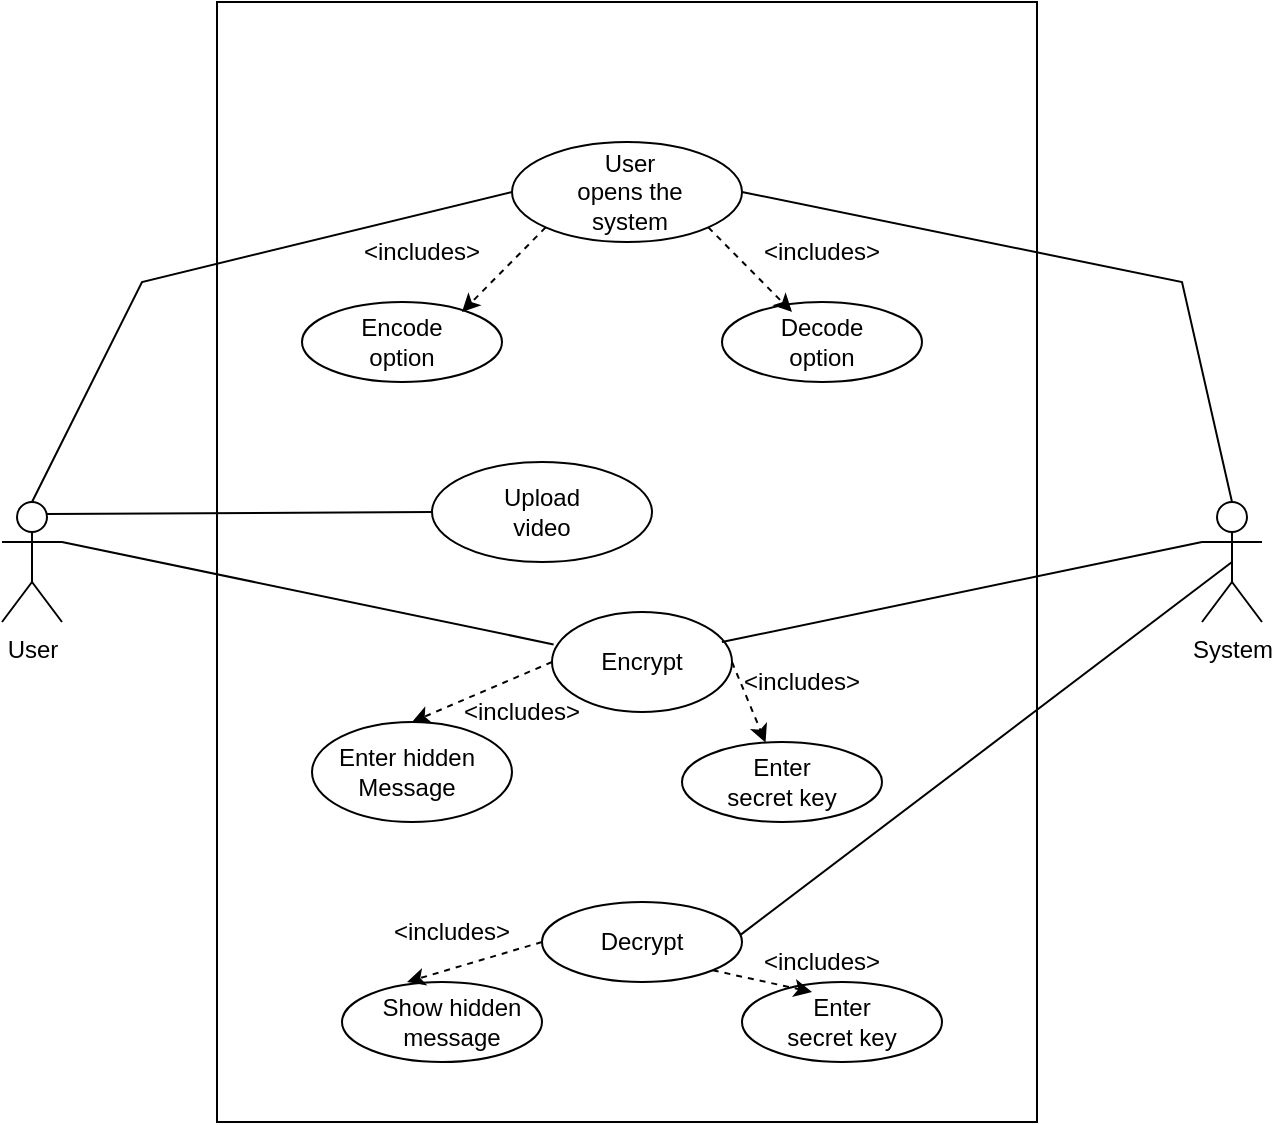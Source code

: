 <mxfile version="22.0.0" type="device">
  <diagram name="Page-1" id="ur0tPwioX4A2eC6EFf4B">
    <mxGraphModel dx="825" dy="1647" grid="1" gridSize="10" guides="1" tooltips="1" connect="1" arrows="1" fold="1" page="1" pageScale="1" pageWidth="827" pageHeight="1169" math="0" shadow="0">
      <root>
        <mxCell id="0" />
        <mxCell id="1" parent="0" />
        <mxCell id="MGPueRf3ozCcIb6gsdJU-1" value="" style="rounded=0;whiteSpace=wrap;html=1;" vertex="1" parent="1">
          <mxGeometry x="207.5" y="-20" width="410" height="560" as="geometry" />
        </mxCell>
        <mxCell id="MGPueRf3ozCcIb6gsdJU-2" value="User&lt;br&gt;&lt;br&gt;" style="shape=umlActor;verticalLabelPosition=bottom;verticalAlign=top;html=1;outlineConnect=0;" vertex="1" parent="1">
          <mxGeometry x="100" y="230" width="30" height="60" as="geometry" />
        </mxCell>
        <mxCell id="MGPueRf3ozCcIb6gsdJU-3" value="System" style="shape=umlActor;verticalLabelPosition=bottom;verticalAlign=top;html=1;outlineConnect=0;" vertex="1" parent="1">
          <mxGeometry x="700" y="230" width="30" height="60" as="geometry" />
        </mxCell>
        <mxCell id="MGPueRf3ozCcIb6gsdJU-4" value="" style="ellipse;whiteSpace=wrap;html=1;" vertex="1" parent="1">
          <mxGeometry x="355" y="50" width="115" height="50" as="geometry" />
        </mxCell>
        <mxCell id="MGPueRf3ozCcIb6gsdJU-5" value="User opens the system" style="text;html=1;strokeColor=none;fillColor=none;align=center;verticalAlign=middle;whiteSpace=wrap;rounded=0;" vertex="1" parent="1">
          <mxGeometry x="384" y="60" width="60" height="30" as="geometry" />
        </mxCell>
        <mxCell id="MGPueRf3ozCcIb6gsdJU-6" value="" style="ellipse;whiteSpace=wrap;html=1;" vertex="1" parent="1">
          <mxGeometry x="250" y="130" width="100" height="40" as="geometry" />
        </mxCell>
        <mxCell id="MGPueRf3ozCcIb6gsdJU-8" value="" style="ellipse;whiteSpace=wrap;html=1;" vertex="1" parent="1">
          <mxGeometry x="460" y="130" width="100" height="40" as="geometry" />
        </mxCell>
        <mxCell id="MGPueRf3ozCcIb6gsdJU-9" value="Encode option" style="text;html=1;strokeColor=none;fillColor=none;align=center;verticalAlign=middle;whiteSpace=wrap;rounded=0;" vertex="1" parent="1">
          <mxGeometry x="270" y="135" width="60" height="30" as="geometry" />
        </mxCell>
        <mxCell id="MGPueRf3ozCcIb6gsdJU-11" value="Decode option" style="text;html=1;strokeColor=none;fillColor=none;align=center;verticalAlign=middle;whiteSpace=wrap;rounded=0;" vertex="1" parent="1">
          <mxGeometry x="480" y="135" width="60" height="30" as="geometry" />
        </mxCell>
        <mxCell id="MGPueRf3ozCcIb6gsdJU-12" value="" style="endArrow=classic;html=1;rounded=0;exitX=0;exitY=1;exitDx=0;exitDy=0;entryX=1;entryY=0;entryDx=0;entryDy=0;dashed=1;" edge="1" parent="1" source="MGPueRf3ozCcIb6gsdJU-4" target="MGPueRf3ozCcIb6gsdJU-9">
          <mxGeometry width="50" height="50" relative="1" as="geometry">
            <mxPoint x="480" y="290" as="sourcePoint" />
            <mxPoint x="530" y="240" as="targetPoint" />
          </mxGeometry>
        </mxCell>
        <mxCell id="MGPueRf3ozCcIb6gsdJU-13" value="" style="endArrow=classic;html=1;rounded=0;exitX=1;exitY=1;exitDx=0;exitDy=0;entryX=0.25;entryY=0;entryDx=0;entryDy=0;dashed=1;" edge="1" parent="1" source="MGPueRf3ozCcIb6gsdJU-4" target="MGPueRf3ozCcIb6gsdJU-11">
          <mxGeometry width="50" height="50" relative="1" as="geometry">
            <mxPoint x="381" y="102" as="sourcePoint" />
            <mxPoint x="340" y="145" as="targetPoint" />
          </mxGeometry>
        </mxCell>
        <mxCell id="MGPueRf3ozCcIb6gsdJU-16" value="&amp;lt;includes&amp;gt;" style="text;html=1;strokeColor=none;fillColor=none;align=center;verticalAlign=middle;whiteSpace=wrap;rounded=0;" vertex="1" parent="1">
          <mxGeometry x="480" y="90" width="60" height="30" as="geometry" />
        </mxCell>
        <mxCell id="MGPueRf3ozCcIb6gsdJU-17" value="" style="ellipse;whiteSpace=wrap;html=1;" vertex="1" parent="1">
          <mxGeometry x="315" y="210" width="110" height="50" as="geometry" />
        </mxCell>
        <mxCell id="MGPueRf3ozCcIb6gsdJU-18" value="Upload video" style="text;html=1;strokeColor=none;fillColor=none;align=center;verticalAlign=middle;whiteSpace=wrap;rounded=0;" vertex="1" parent="1">
          <mxGeometry x="340" y="220" width="60" height="30" as="geometry" />
        </mxCell>
        <mxCell id="MGPueRf3ozCcIb6gsdJU-20" value="" style="endArrow=none;html=1;rounded=0;entryX=0;entryY=0.5;entryDx=0;entryDy=0;exitX=0.5;exitY=0;exitDx=0;exitDy=0;exitPerimeter=0;" edge="1" parent="1" source="MGPueRf3ozCcIb6gsdJU-2" target="MGPueRf3ozCcIb6gsdJU-4">
          <mxGeometry width="50" height="50" relative="1" as="geometry">
            <mxPoint x="350" y="260" as="sourcePoint" />
            <mxPoint x="400" y="210" as="targetPoint" />
            <Array as="points">
              <mxPoint x="170" y="120" />
            </Array>
          </mxGeometry>
        </mxCell>
        <mxCell id="MGPueRf3ozCcIb6gsdJU-21" value="" style="endArrow=none;html=1;rounded=0;entryX=1;entryY=0.5;entryDx=0;entryDy=0;exitX=0.5;exitY=0;exitDx=0;exitDy=0;exitPerimeter=0;" edge="1" parent="1" source="MGPueRf3ozCcIb6gsdJU-3" target="MGPueRf3ozCcIb6gsdJU-4">
          <mxGeometry width="50" height="50" relative="1" as="geometry">
            <mxPoint x="125" y="240" as="sourcePoint" />
            <mxPoint x="365" y="85" as="targetPoint" />
            <Array as="points">
              <mxPoint x="690" y="120" />
            </Array>
          </mxGeometry>
        </mxCell>
        <mxCell id="MGPueRf3ozCcIb6gsdJU-22" value="" style="endArrow=none;html=1;rounded=0;entryX=0.75;entryY=0.1;entryDx=0;entryDy=0;entryPerimeter=0;exitX=0;exitY=0.5;exitDx=0;exitDy=0;" edge="1" parent="1" source="MGPueRf3ozCcIb6gsdJU-17" target="MGPueRf3ozCcIb6gsdJU-2">
          <mxGeometry width="50" height="50" relative="1" as="geometry">
            <mxPoint x="380" y="230" as="sourcePoint" />
            <mxPoint x="430" y="180" as="targetPoint" />
          </mxGeometry>
        </mxCell>
        <mxCell id="MGPueRf3ozCcIb6gsdJU-23" value="" style="ellipse;whiteSpace=wrap;html=1;" vertex="1" parent="1">
          <mxGeometry x="255" y="340" width="100" height="50" as="geometry" />
        </mxCell>
        <mxCell id="MGPueRf3ozCcIb6gsdJU-24" value="Enter hidden Message" style="text;html=1;strokeColor=none;fillColor=none;align=center;verticalAlign=middle;whiteSpace=wrap;rounded=0;" vertex="1" parent="1">
          <mxGeometry x="250" y="350" width="105" height="30" as="geometry" />
        </mxCell>
        <mxCell id="MGPueRf3ozCcIb6gsdJU-25" value="" style="ellipse;whiteSpace=wrap;html=1;" vertex="1" parent="1">
          <mxGeometry x="375" y="285" width="90" height="50" as="geometry" />
        </mxCell>
        <mxCell id="MGPueRf3ozCcIb6gsdJU-27" value="Encrypt" style="text;html=1;strokeColor=none;fillColor=none;align=center;verticalAlign=middle;whiteSpace=wrap;rounded=0;" vertex="1" parent="1">
          <mxGeometry x="390" y="295" width="60" height="30" as="geometry" />
        </mxCell>
        <mxCell id="MGPueRf3ozCcIb6gsdJU-29" value="" style="endArrow=classic;html=1;rounded=0;exitX=0;exitY=0.5;exitDx=0;exitDy=0;entryX=0.5;entryY=0;entryDx=0;entryDy=0;dashed=1;" edge="1" parent="1" source="MGPueRf3ozCcIb6gsdJU-25" target="MGPueRf3ozCcIb6gsdJU-23">
          <mxGeometry width="50" height="50" relative="1" as="geometry">
            <mxPoint x="382" y="103" as="sourcePoint" />
            <mxPoint x="340" y="145" as="targetPoint" />
          </mxGeometry>
        </mxCell>
        <mxCell id="MGPueRf3ozCcIb6gsdJU-30" value="&amp;lt;includes&amp;gt;" style="text;html=1;strokeColor=none;fillColor=none;align=center;verticalAlign=middle;whiteSpace=wrap;rounded=0;" vertex="1" parent="1">
          <mxGeometry x="280" y="90" width="60" height="30" as="geometry" />
        </mxCell>
        <mxCell id="MGPueRf3ozCcIb6gsdJU-31" value="&amp;lt;includes&amp;gt;" style="text;html=1;strokeColor=none;fillColor=none;align=center;verticalAlign=middle;whiteSpace=wrap;rounded=0;" vertex="1" parent="1">
          <mxGeometry x="330" y="320" width="60" height="30" as="geometry" />
        </mxCell>
        <mxCell id="MGPueRf3ozCcIb6gsdJU-32" value="" style="endArrow=none;html=1;rounded=0;exitX=0.009;exitY=0.324;exitDx=0;exitDy=0;exitPerimeter=0;entryX=1;entryY=0.333;entryDx=0;entryDy=0;entryPerimeter=0;" edge="1" parent="1" source="MGPueRf3ozCcIb6gsdJU-25" target="MGPueRf3ozCcIb6gsdJU-2">
          <mxGeometry width="50" height="50" relative="1" as="geometry">
            <mxPoint x="380" y="310" as="sourcePoint" />
            <mxPoint x="430" y="260" as="targetPoint" />
          </mxGeometry>
        </mxCell>
        <mxCell id="MGPueRf3ozCcIb6gsdJU-33" value="" style="endArrow=none;html=1;rounded=0;entryX=0;entryY=0.333;entryDx=0;entryDy=0;entryPerimeter=0;exitX=0.944;exitY=0.3;exitDx=0;exitDy=0;exitPerimeter=0;" edge="1" parent="1" source="MGPueRf3ozCcIb6gsdJU-25" target="MGPueRf3ozCcIb6gsdJU-3">
          <mxGeometry width="50" height="50" relative="1" as="geometry">
            <mxPoint x="380" y="310" as="sourcePoint" />
            <mxPoint x="430" y="260" as="targetPoint" />
          </mxGeometry>
        </mxCell>
        <mxCell id="MGPueRf3ozCcIb6gsdJU-34" value="" style="ellipse;whiteSpace=wrap;html=1;" vertex="1" parent="1">
          <mxGeometry x="370" y="430" width="100" height="40" as="geometry" />
        </mxCell>
        <mxCell id="MGPueRf3ozCcIb6gsdJU-35" value="Decrypt" style="text;html=1;strokeColor=none;fillColor=none;align=center;verticalAlign=middle;whiteSpace=wrap;rounded=0;" vertex="1" parent="1">
          <mxGeometry x="390" y="435" width="60" height="30" as="geometry" />
        </mxCell>
        <mxCell id="MGPueRf3ozCcIb6gsdJU-36" value="" style="endArrow=none;html=1;rounded=0;entryX=0.994;entryY=0.408;entryDx=0;entryDy=0;entryPerimeter=0;exitX=0.5;exitY=0.5;exitDx=0;exitDy=0;exitPerimeter=0;" edge="1" parent="1" source="MGPueRf3ozCcIb6gsdJU-3" target="MGPueRf3ozCcIb6gsdJU-34">
          <mxGeometry width="50" height="50" relative="1" as="geometry">
            <mxPoint x="370" y="440" as="sourcePoint" />
            <mxPoint x="420" y="390" as="targetPoint" />
          </mxGeometry>
        </mxCell>
        <mxCell id="MGPueRf3ozCcIb6gsdJU-37" value="" style="ellipse;whiteSpace=wrap;html=1;" vertex="1" parent="1">
          <mxGeometry x="440" y="350" width="100" height="40" as="geometry" />
        </mxCell>
        <mxCell id="MGPueRf3ozCcIb6gsdJU-38" value="Enter secret key" style="text;html=1;strokeColor=none;fillColor=none;align=center;verticalAlign=middle;whiteSpace=wrap;rounded=0;" vertex="1" parent="1">
          <mxGeometry x="460" y="355" width="60" height="30" as="geometry" />
        </mxCell>
        <mxCell id="MGPueRf3ozCcIb6gsdJU-40" value="" style="endArrow=classic;html=1;rounded=0;exitX=1;exitY=0.5;exitDx=0;exitDy=0;dashed=1;" edge="1" parent="1" source="MGPueRf3ozCcIb6gsdJU-25" target="MGPueRf3ozCcIb6gsdJU-37">
          <mxGeometry width="50" height="50" relative="1" as="geometry">
            <mxPoint x="382" y="103" as="sourcePoint" />
            <mxPoint x="340" y="145" as="targetPoint" />
          </mxGeometry>
        </mxCell>
        <mxCell id="MGPueRf3ozCcIb6gsdJU-41" value="&amp;lt;includes&amp;gt;" style="text;html=1;strokeColor=none;fillColor=none;align=center;verticalAlign=middle;whiteSpace=wrap;rounded=0;" vertex="1" parent="1">
          <mxGeometry x="470" y="305" width="60" height="30" as="geometry" />
        </mxCell>
        <mxCell id="MGPueRf3ozCcIb6gsdJU-42" value="" style="ellipse;whiteSpace=wrap;html=1;" vertex="1" parent="1">
          <mxGeometry x="270" y="470" width="100" height="40" as="geometry" />
        </mxCell>
        <mxCell id="MGPueRf3ozCcIb6gsdJU-43" value="" style="ellipse;whiteSpace=wrap;html=1;" vertex="1" parent="1">
          <mxGeometry x="470" y="470" width="100" height="40" as="geometry" />
        </mxCell>
        <mxCell id="MGPueRf3ozCcIb6gsdJU-44" value="Show hidden message" style="text;html=1;strokeColor=none;fillColor=none;align=center;verticalAlign=middle;whiteSpace=wrap;rounded=0;" vertex="1" parent="1">
          <mxGeometry x="280" y="470" width="90" height="40" as="geometry" />
        </mxCell>
        <mxCell id="MGPueRf3ozCcIb6gsdJU-45" value="Enter secret key" style="text;html=1;strokeColor=none;fillColor=none;align=center;verticalAlign=middle;whiteSpace=wrap;rounded=0;" vertex="1" parent="1">
          <mxGeometry x="490" y="475" width="60" height="30" as="geometry" />
        </mxCell>
        <mxCell id="MGPueRf3ozCcIb6gsdJU-47" value="" style="endArrow=classic;html=1;rounded=0;exitX=0;exitY=0.5;exitDx=0;exitDy=0;entryX=0.25;entryY=0;entryDx=0;entryDy=0;dashed=1;" edge="1" parent="1" source="MGPueRf3ozCcIb6gsdJU-34" target="MGPueRf3ozCcIb6gsdJU-44">
          <mxGeometry width="50" height="50" relative="1" as="geometry">
            <mxPoint x="382" y="103" as="sourcePoint" />
            <mxPoint x="340" y="145" as="targetPoint" />
          </mxGeometry>
        </mxCell>
        <mxCell id="MGPueRf3ozCcIb6gsdJU-48" value="" style="endArrow=classic;html=1;rounded=0;exitX=1;exitY=1;exitDx=0;exitDy=0;entryX=0.25;entryY=0;entryDx=0;entryDy=0;dashed=1;" edge="1" parent="1" source="MGPueRf3ozCcIb6gsdJU-34" target="MGPueRf3ozCcIb6gsdJU-45">
          <mxGeometry width="50" height="50" relative="1" as="geometry">
            <mxPoint x="392" y="113" as="sourcePoint" />
            <mxPoint x="350" y="155" as="targetPoint" />
          </mxGeometry>
        </mxCell>
        <mxCell id="MGPueRf3ozCcIb6gsdJU-49" value="&amp;lt;includes&amp;gt;" style="text;html=1;strokeColor=none;fillColor=none;align=center;verticalAlign=middle;whiteSpace=wrap;rounded=0;" vertex="1" parent="1">
          <mxGeometry x="295" y="430" width="60" height="30" as="geometry" />
        </mxCell>
        <mxCell id="MGPueRf3ozCcIb6gsdJU-50" value="&amp;lt;includes&amp;gt;" style="text;html=1;strokeColor=none;fillColor=none;align=center;verticalAlign=middle;whiteSpace=wrap;rounded=0;" vertex="1" parent="1">
          <mxGeometry x="480" y="445" width="60" height="30" as="geometry" />
        </mxCell>
      </root>
    </mxGraphModel>
  </diagram>
</mxfile>
